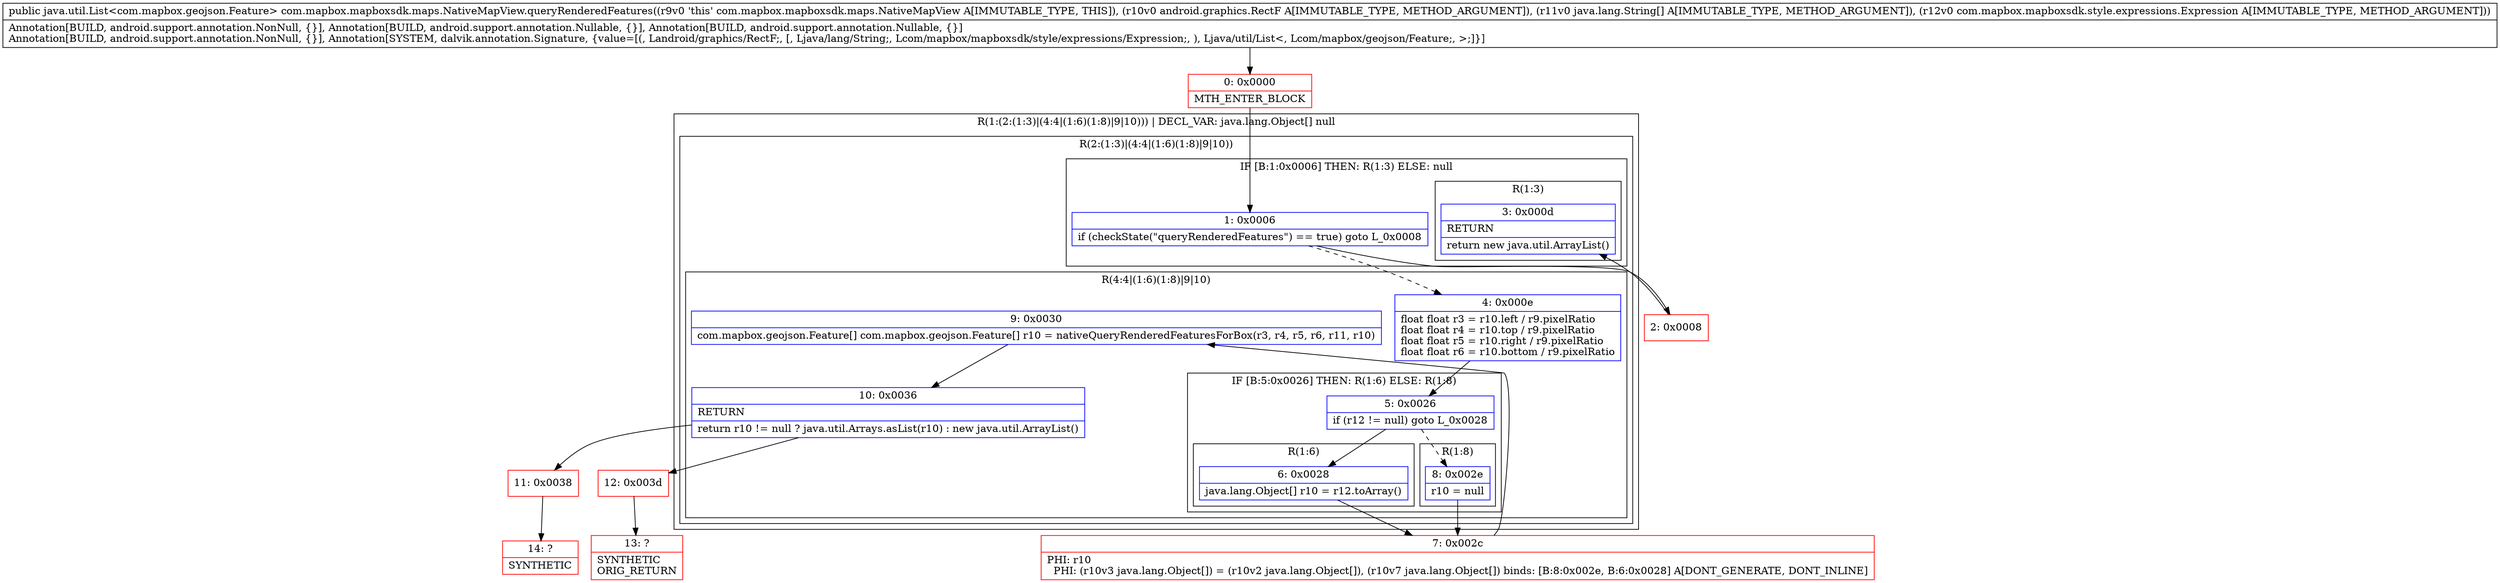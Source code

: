 digraph "CFG forcom.mapbox.mapboxsdk.maps.NativeMapView.queryRenderedFeatures(Landroid\/graphics\/RectF;[Ljava\/lang\/String;Lcom\/mapbox\/mapboxsdk\/style\/expressions\/Expression;)Ljava\/util\/List;" {
subgraph cluster_Region_1562082180 {
label = "R(1:(2:(1:3)|(4:4|(1:6)(1:8)|9|10))) | DECL_VAR: java.lang.Object[] null\l";
node [shape=record,color=blue];
subgraph cluster_Region_48315542 {
label = "R(2:(1:3)|(4:4|(1:6)(1:8)|9|10))";
node [shape=record,color=blue];
subgraph cluster_IfRegion_1080078883 {
label = "IF [B:1:0x0006] THEN: R(1:3) ELSE: null";
node [shape=record,color=blue];
Node_1 [shape=record,label="{1\:\ 0x0006|if (checkState(\"queryRenderedFeatures\") == true) goto L_0x0008\l}"];
subgraph cluster_Region_1485867071 {
label = "R(1:3)";
node [shape=record,color=blue];
Node_3 [shape=record,label="{3\:\ 0x000d|RETURN\l|return new java.util.ArrayList()\l}"];
}
}
subgraph cluster_Region_1693688165 {
label = "R(4:4|(1:6)(1:8)|9|10)";
node [shape=record,color=blue];
Node_4 [shape=record,label="{4\:\ 0x000e|float float r3 = r10.left \/ r9.pixelRatio\lfloat float r4 = r10.top \/ r9.pixelRatio\lfloat float r5 = r10.right \/ r9.pixelRatio\lfloat float r6 = r10.bottom \/ r9.pixelRatio\l}"];
subgraph cluster_IfRegion_1590763506 {
label = "IF [B:5:0x0026] THEN: R(1:6) ELSE: R(1:8)";
node [shape=record,color=blue];
Node_5 [shape=record,label="{5\:\ 0x0026|if (r12 != null) goto L_0x0028\l}"];
subgraph cluster_Region_473449515 {
label = "R(1:6)";
node [shape=record,color=blue];
Node_6 [shape=record,label="{6\:\ 0x0028|java.lang.Object[] r10 = r12.toArray()\l}"];
}
subgraph cluster_Region_611936660 {
label = "R(1:8)";
node [shape=record,color=blue];
Node_8 [shape=record,label="{8\:\ 0x002e|r10 = null\l}"];
}
}
Node_9 [shape=record,label="{9\:\ 0x0030|com.mapbox.geojson.Feature[] com.mapbox.geojson.Feature[] r10 = nativeQueryRenderedFeaturesForBox(r3, r4, r5, r6, r11, r10)\l}"];
Node_10 [shape=record,label="{10\:\ 0x0036|RETURN\l|return r10 != null ? java.util.Arrays.asList(r10) : new java.util.ArrayList()\l}"];
}
}
}
Node_0 [shape=record,color=red,label="{0\:\ 0x0000|MTH_ENTER_BLOCK\l}"];
Node_2 [shape=record,color=red,label="{2\:\ 0x0008}"];
Node_7 [shape=record,color=red,label="{7\:\ 0x002c|PHI: r10 \l  PHI: (r10v3 java.lang.Object[]) = (r10v2 java.lang.Object[]), (r10v7 java.lang.Object[]) binds: [B:8:0x002e, B:6:0x0028] A[DONT_GENERATE, DONT_INLINE]\l}"];
Node_11 [shape=record,color=red,label="{11\:\ 0x0038}"];
Node_12 [shape=record,color=red,label="{12\:\ 0x003d}"];
Node_13 [shape=record,color=red,label="{13\:\ ?|SYNTHETIC\lORIG_RETURN\l}"];
Node_14 [shape=record,color=red,label="{14\:\ ?|SYNTHETIC\l}"];
MethodNode[shape=record,label="{public java.util.List\<com.mapbox.geojson.Feature\> com.mapbox.mapboxsdk.maps.NativeMapView.queryRenderedFeatures((r9v0 'this' com.mapbox.mapboxsdk.maps.NativeMapView A[IMMUTABLE_TYPE, THIS]), (r10v0 android.graphics.RectF A[IMMUTABLE_TYPE, METHOD_ARGUMENT]), (r11v0 java.lang.String[] A[IMMUTABLE_TYPE, METHOD_ARGUMENT]), (r12v0 com.mapbox.mapboxsdk.style.expressions.Expression A[IMMUTABLE_TYPE, METHOD_ARGUMENT]))  | Annotation[BUILD, android.support.annotation.NonNull, \{\}], Annotation[BUILD, android.support.annotation.Nullable, \{\}], Annotation[BUILD, android.support.annotation.Nullable, \{\}]\lAnnotation[BUILD, android.support.annotation.NonNull, \{\}], Annotation[SYSTEM, dalvik.annotation.Signature, \{value=[(, Landroid\/graphics\/RectF;, [, Ljava\/lang\/String;, Lcom\/mapbox\/mapboxsdk\/style\/expressions\/Expression;, ), Ljava\/util\/List\<, Lcom\/mapbox\/geojson\/Feature;, \>;]\}]\l}"];
MethodNode -> Node_0;
Node_1 -> Node_2;
Node_1 -> Node_4[style=dashed];
Node_4 -> Node_5;
Node_5 -> Node_6;
Node_5 -> Node_8[style=dashed];
Node_6 -> Node_7;
Node_8 -> Node_7;
Node_9 -> Node_10;
Node_10 -> Node_11;
Node_10 -> Node_12;
Node_0 -> Node_1;
Node_2 -> Node_3;
Node_7 -> Node_9;
Node_11 -> Node_14;
Node_12 -> Node_13;
}

